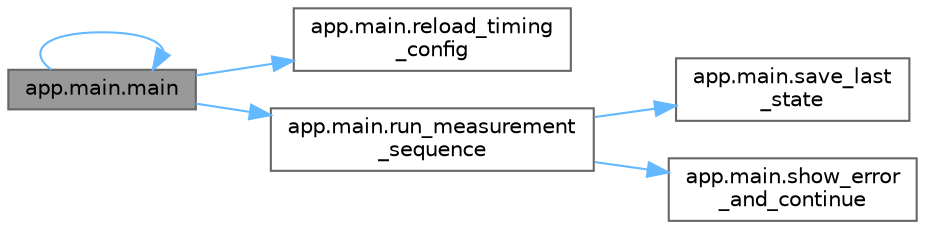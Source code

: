digraph "app.main.main"
{
 // LATEX_PDF_SIZE
  bgcolor="transparent";
  edge [fontname=Helvetica,fontsize=10,labelfontname=Helvetica,labelfontsize=10];
  node [fontname=Helvetica,fontsize=10,shape=box,height=0.2,width=0.4];
  rankdir="LR";
  Node1 [id="Node000001",label="app.main.main",height=0.2,width=0.4,color="gray40", fillcolor="grey60", style="filled", fontcolor="black",tooltip="Point d'entrée principal du programme."];
  Node1 -> Node1 [id="edge1_Node000001_Node000001",color="steelblue1",style="solid",tooltip=" "];
  Node1 -> Node2 [id="edge2_Node000001_Node000002",color="steelblue1",style="solid",tooltip=" "];
  Node2 [id="Node000002",label="app.main.reload_timing\l_config",height=0.2,width=0.4,color="grey40", fillcolor="white", style="filled",URL="$namespaceapp_1_1main.html#a2d15309f12a3472b94e8cace0ace5a6b",tooltip="Recharge les paramètres de temporisation depuis le fichier de configuration."];
  Node1 -> Node3 [id="edge3_Node000001_Node000003",color="steelblue1",style="solid",tooltip=" "];
  Node3 [id="Node000003",label="app.main.run_measurement\l_sequence",height=0.2,width=0.4,color="grey40", fillcolor="white", style="filled",URL="$namespaceapp_1_1main.html#abde8d10de044e070eb5eab1e448cd558",tooltip="Exécute une séquence complète de mesures pour tous les canaux activés selon la configuration fournie."];
  Node3 -> Node4 [id="edge4_Node000003_Node000004",color="steelblue1",style="solid",tooltip=" "];
  Node4 [id="Node000004",label="app.main.save_last\l_state",height=0.2,width=0.4,color="grey40", fillcolor="white", style="filled",URL="$namespaceapp_1_1main.html#a7e7d269529399106243cc74fc3c73b6a",tooltip="Sauvegarde l'état courant et historique par canal dans un fichier JSON."];
  Node3 -> Node5 [id="edge5_Node000003_Node000005",color="steelblue1",style="solid",tooltip=" "];
  Node5 [id="Node000005",label="app.main.show_error\l_and_continue",height=0.2,width=0.4,color="grey40", fillcolor="white", style="filled",URL="$namespaceapp_1_1main.html#a1b3211e7ab2da62ed461ce881f0ce556",tooltip="Affiche un motif LED d'erreur pendant un temps donné puis remet l'indicateur en mode 'sequence_runnin..."];
}
